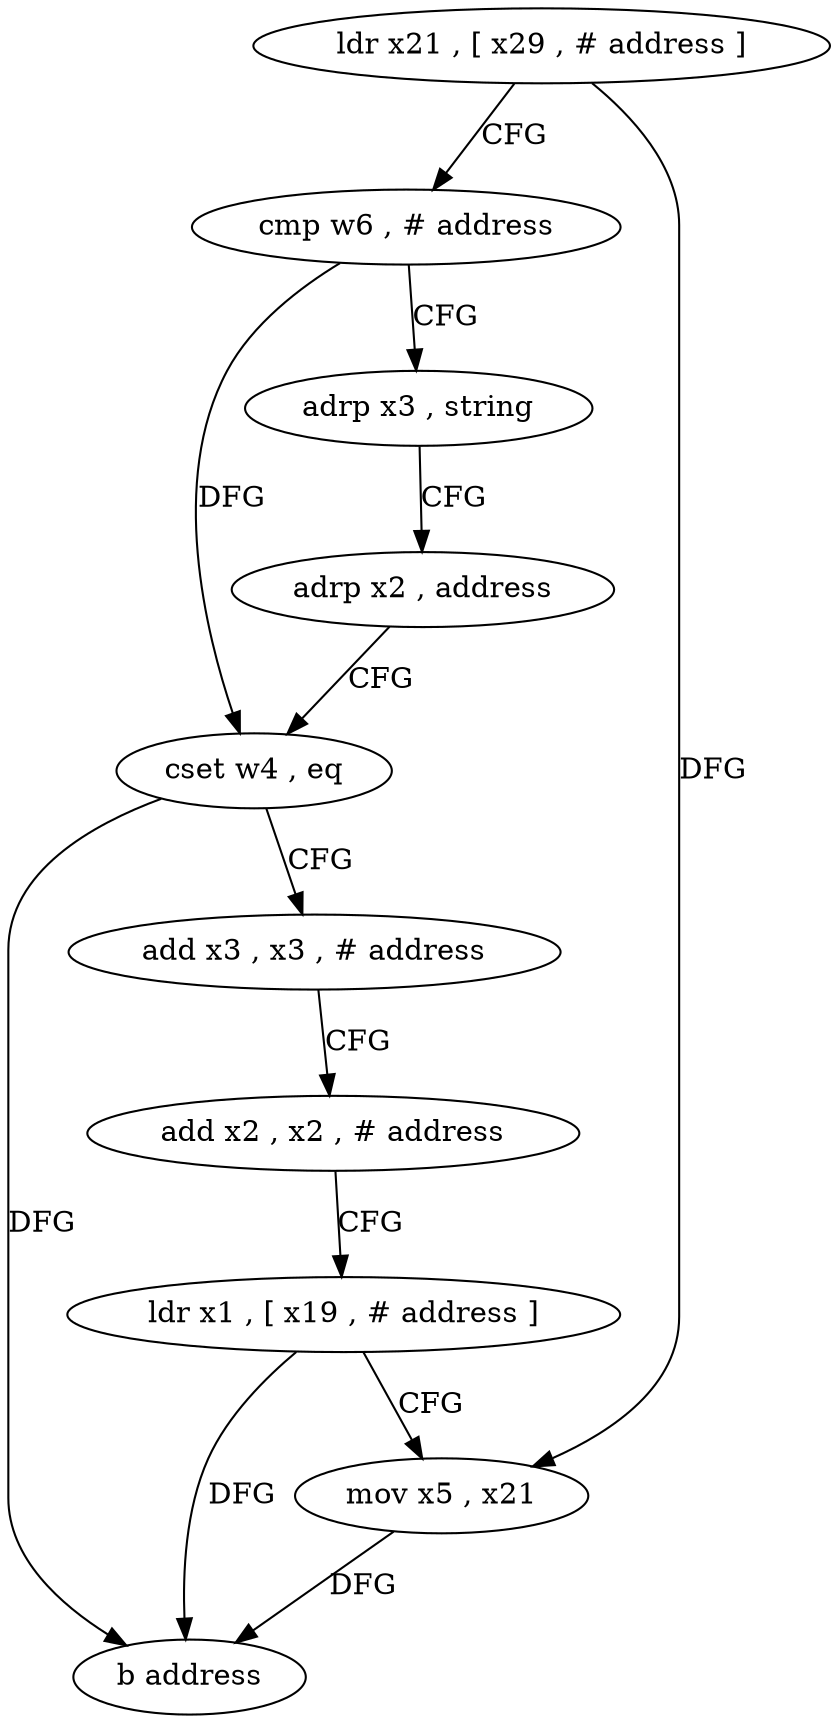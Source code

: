 digraph "func" {
"4279896" [label = "ldr x21 , [ x29 , # address ]" ]
"4279900" [label = "cmp w6 , # address" ]
"4279904" [label = "adrp x3 , string" ]
"4279908" [label = "adrp x2 , address" ]
"4279912" [label = "cset w4 , eq" ]
"4279916" [label = "add x3 , x3 , # address" ]
"4279920" [label = "add x2 , x2 , # address" ]
"4279924" [label = "ldr x1 , [ x19 , # address ]" ]
"4279928" [label = "mov x5 , x21" ]
"4279932" [label = "b address" ]
"4279896" -> "4279900" [ label = "CFG" ]
"4279896" -> "4279928" [ label = "DFG" ]
"4279900" -> "4279904" [ label = "CFG" ]
"4279900" -> "4279912" [ label = "DFG" ]
"4279904" -> "4279908" [ label = "CFG" ]
"4279908" -> "4279912" [ label = "CFG" ]
"4279912" -> "4279916" [ label = "CFG" ]
"4279912" -> "4279932" [ label = "DFG" ]
"4279916" -> "4279920" [ label = "CFG" ]
"4279920" -> "4279924" [ label = "CFG" ]
"4279924" -> "4279928" [ label = "CFG" ]
"4279924" -> "4279932" [ label = "DFG" ]
"4279928" -> "4279932" [ label = "DFG" ]
}
